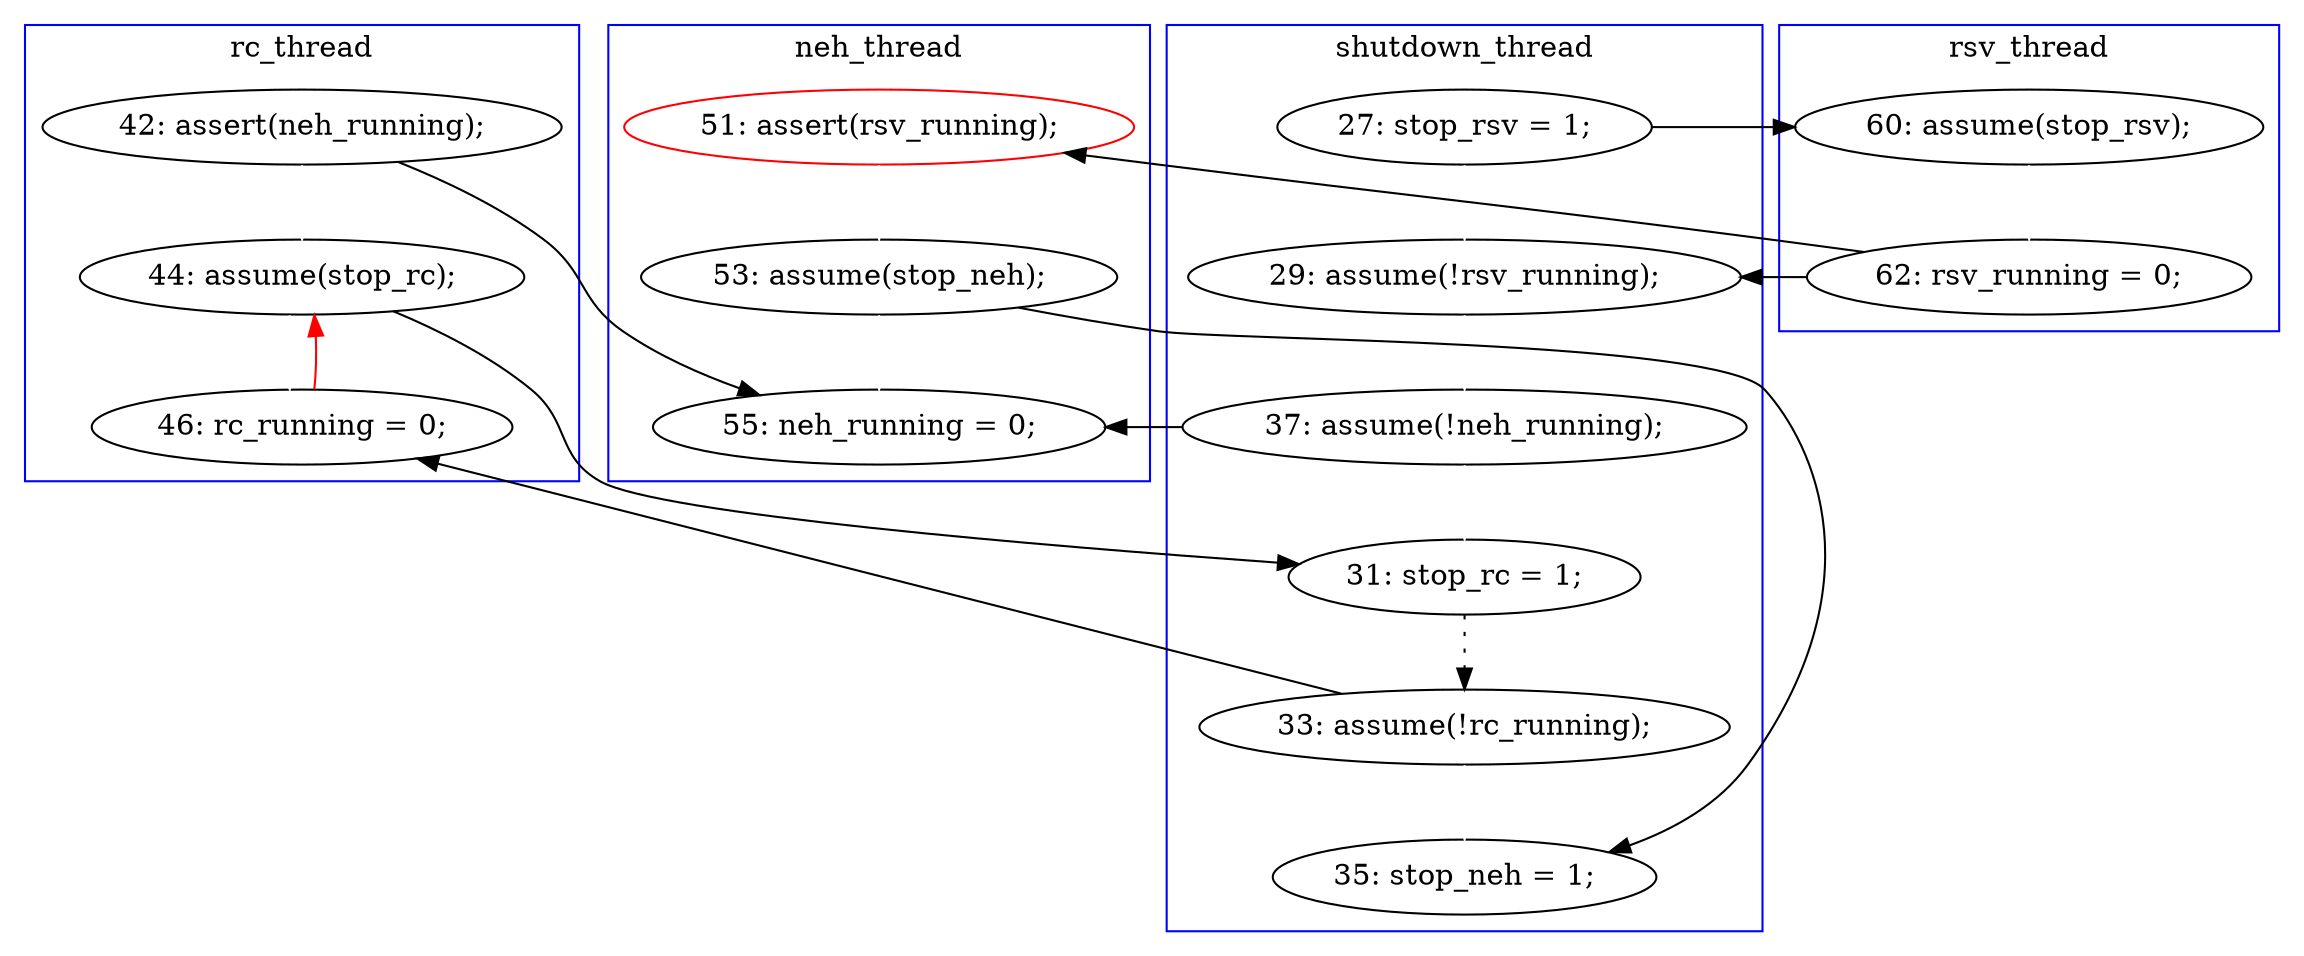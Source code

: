 digraph Counterexample {
	22 -> 26 [color = white, style = solid]
	20 -> 22 [color = white, style = solid]
	10 -> 18 [color = black, style = solid, constraint = false]
	27 -> 29 [color = white, style = solid]
	18 -> 19 [color = white, style = solid]
	13 -> 25 [color = black, style = solid, constraint = false]
	23 -> 25 [color = white, style = solid]
	34 -> 24 [color = red, style = solid, constraint = false]
	27 -> 34 [color = black, style = solid, constraint = false]
	21 -> 23 [color = white, style = solid]
	10 -> 20 [color = white, style = solid]
	23 -> 29 [color = black, style = solid, constraint = false]
	22 -> 25 [color = black, style = solid, constraint = false]
	26 -> 27 [color = black, style = dotted]
	13 -> 24 [color = white, style = solid]
	19 -> 20 [color = black, style = solid, constraint = false]
	24 -> 34 [color = white, style = solid]
	19 -> 21 [color = black, style = solid, constraint = false]
	24 -> 26 [color = black, style = solid, constraint = false]
	subgraph cluster2 {
		label = rc_thread
		color = blue
		24  [label = "44: assume(stop_rc);"]
		34  [label = "46: rc_running = 0;"]
		13  [label = "42: assert(neh_running);"]
	}
	subgraph cluster4 {
		label = rsv_thread
		color = blue
		18  [label = "60: assume(stop_rsv);"]
		19  [label = "62: rsv_running = 0;"]
	}
	subgraph cluster3 {
		label = neh_thread
		color = blue
		23  [label = "53: assume(stop_neh);"]
		25  [label = "55: neh_running = 0;"]
		21  [label = "51: assert(rsv_running);", color = red]
	}
	subgraph cluster1 {
		label = shutdown_thread
		color = blue
		26  [label = "31: stop_rc = 1;"]
		20  [label = "29: assume(!rsv_running);"]
		22  [label = "37: assume(!neh_running);"]
		29  [label = "35: stop_neh = 1;"]
		10  [label = "27: stop_rsv = 1;"]
		27  [label = "33: assume(!rc_running);"]
	}
}